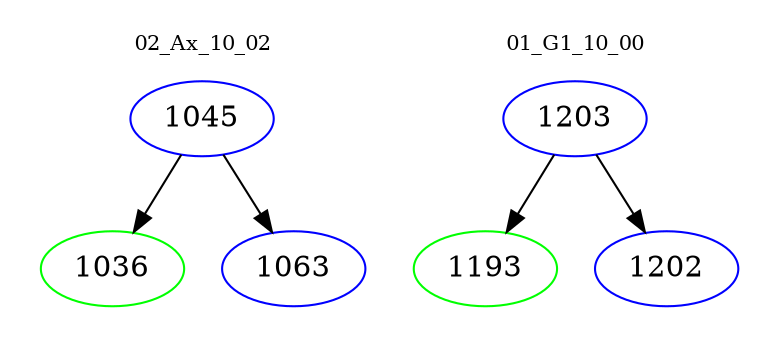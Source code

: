 digraph{
subgraph cluster_0 {
color = white
label = "02_Ax_10_02";
fontsize=10;
T0_1045 [label="1045", color="blue"]
T0_1045 -> T0_1036 [color="black"]
T0_1036 [label="1036", color="green"]
T0_1045 -> T0_1063 [color="black"]
T0_1063 [label="1063", color="blue"]
}
subgraph cluster_1 {
color = white
label = "01_G1_10_00";
fontsize=10;
T1_1203 [label="1203", color="blue"]
T1_1203 -> T1_1193 [color="black"]
T1_1193 [label="1193", color="green"]
T1_1203 -> T1_1202 [color="black"]
T1_1202 [label="1202", color="blue"]
}
}
